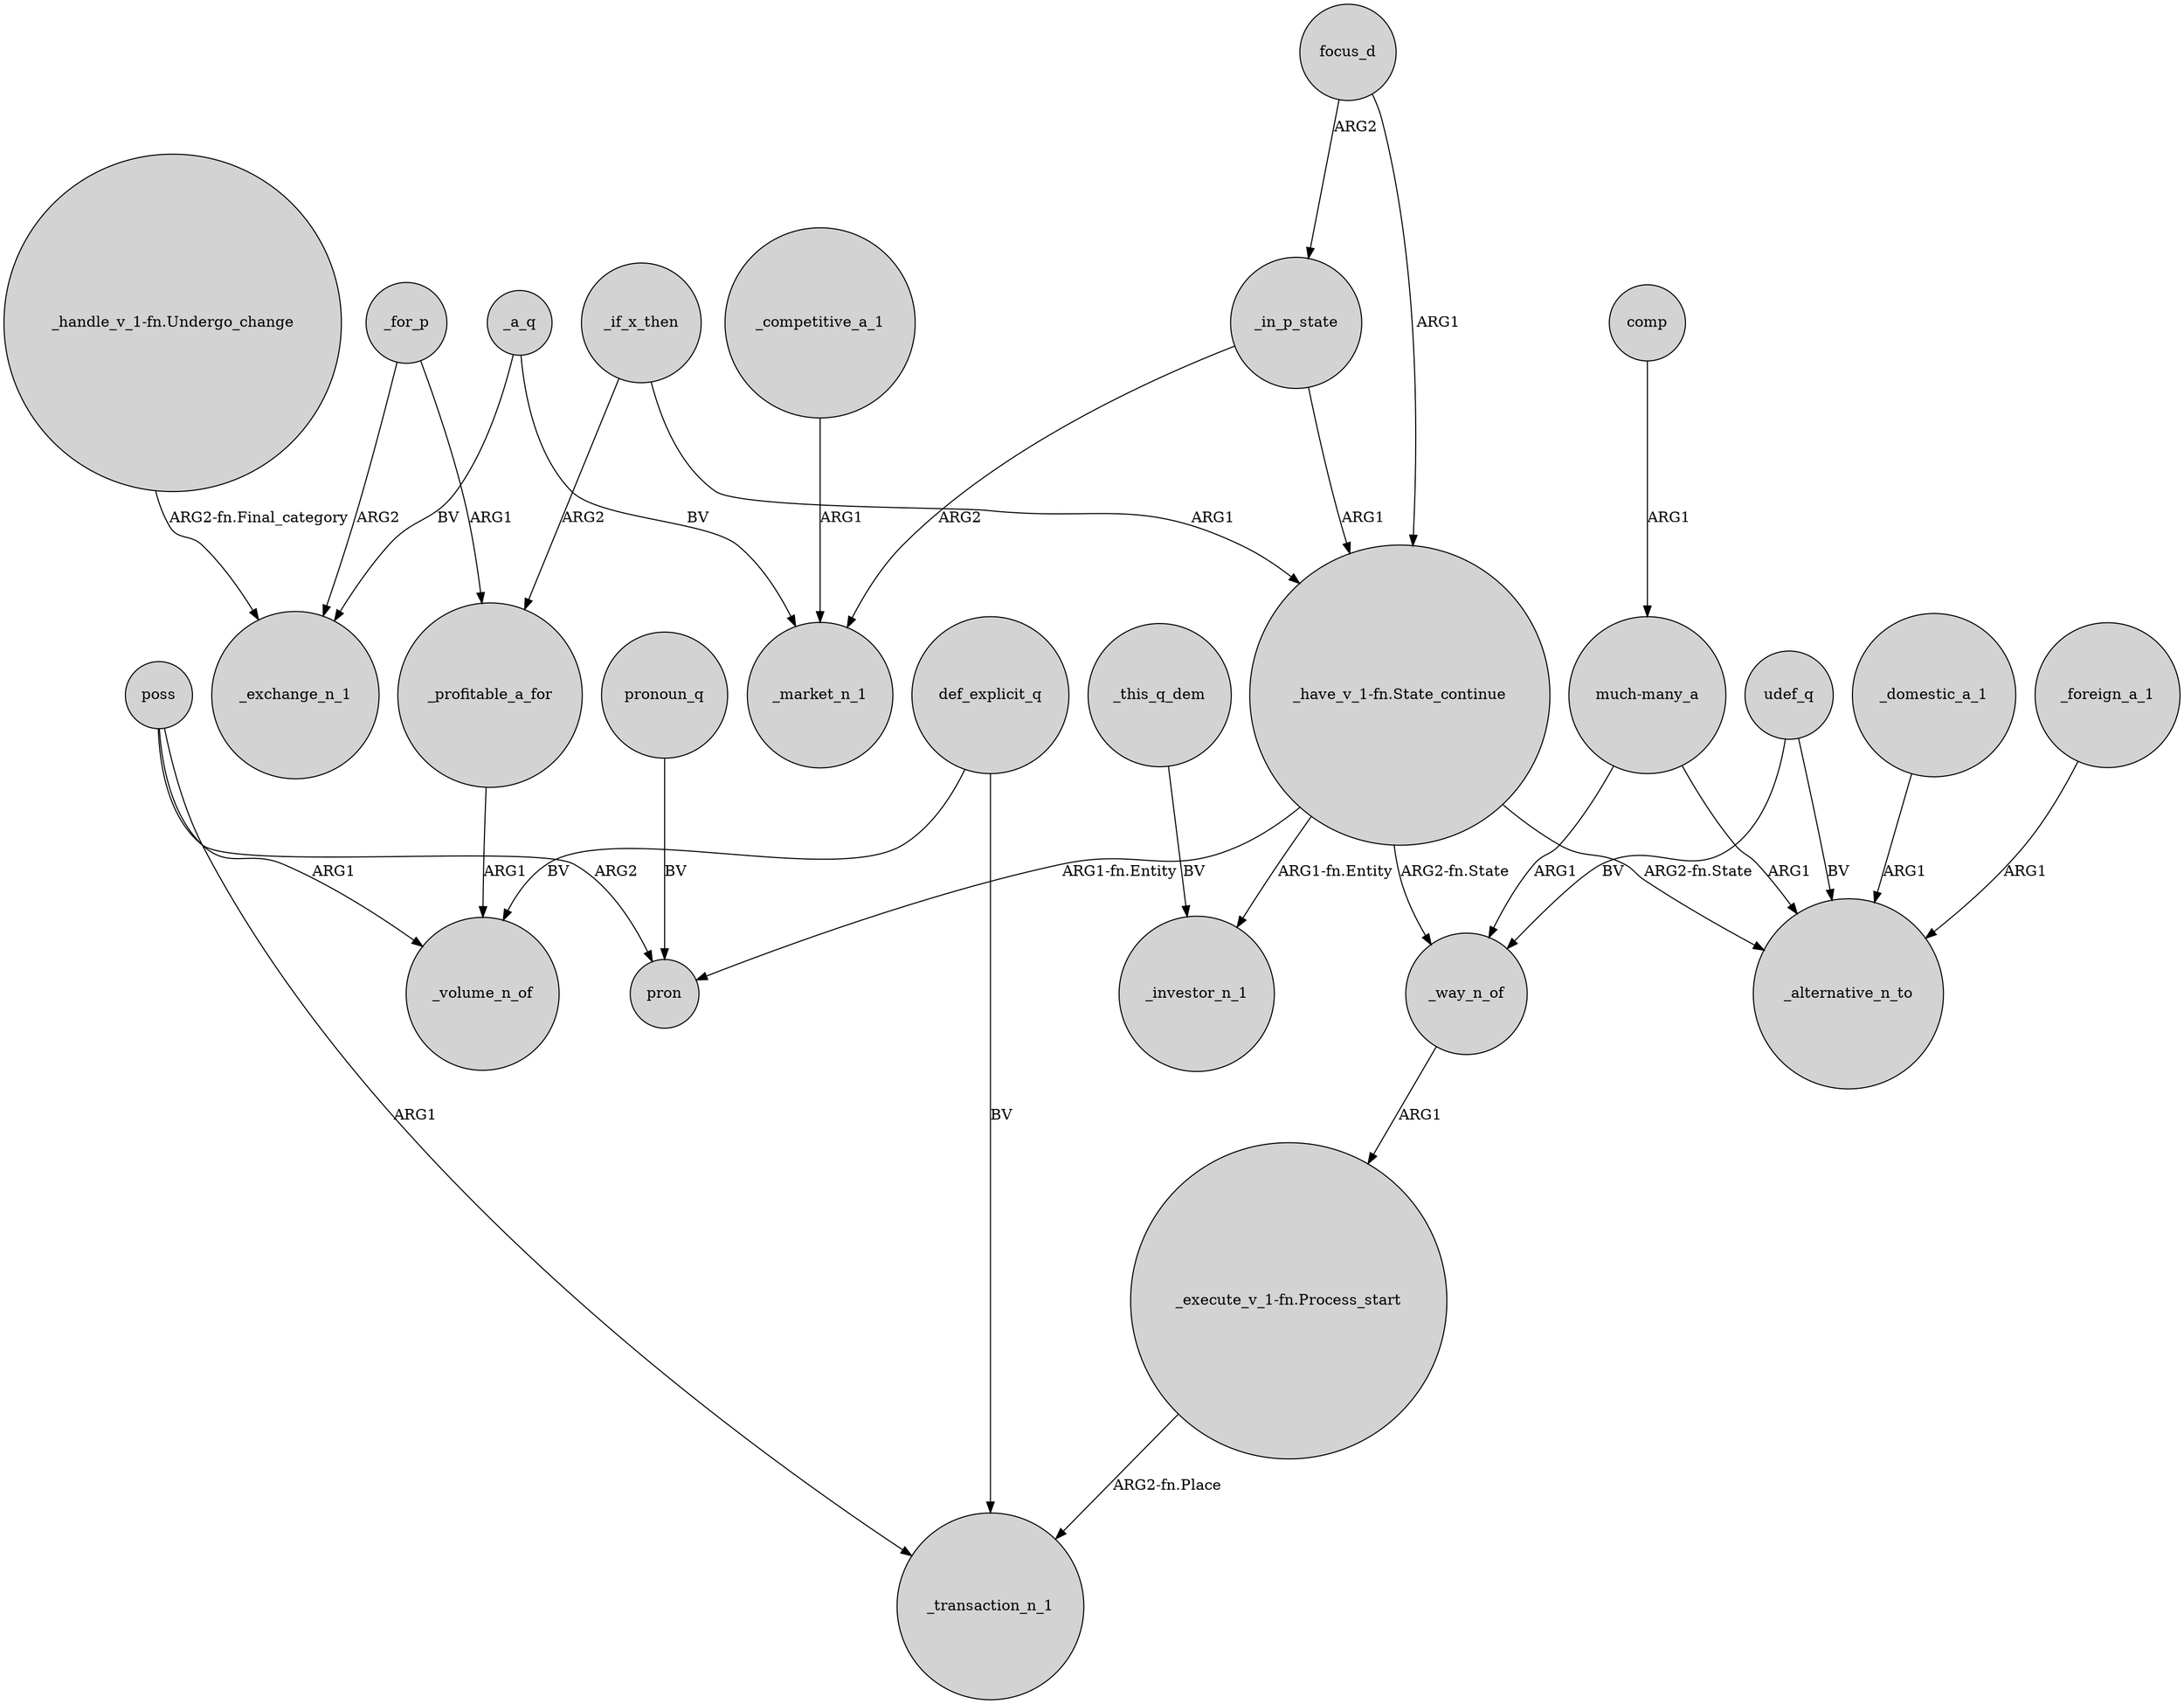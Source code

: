 digraph {
	node [shape=circle style=filled]
	"much-many_a" -> _alternative_n_to [label=ARG1]
	_for_p -> _profitable_a_for [label=ARG1]
	udef_q -> _alternative_n_to [label=BV]
	"_handle_v_1-fn.Undergo_change" -> _exchange_n_1 [label="ARG2-fn.Final_category"]
	focus_d -> _in_p_state [label=ARG2]
	_profitable_a_for -> _volume_n_of [label=ARG1]
	"_have_v_1-fn.State_continue" -> _alternative_n_to [label="ARG2-fn.State"]
	_foreign_a_1 -> _alternative_n_to [label=ARG1]
	poss -> _volume_n_of [label=ARG1]
	"much-many_a" -> _way_n_of [label=ARG1]
	def_explicit_q -> _transaction_n_1 [label=BV]
	_a_q -> _exchange_n_1 [label=BV]
	_competitive_a_1 -> _market_n_1 [label=ARG1]
	_for_p -> _exchange_n_1 [label=ARG2]
	"_have_v_1-fn.State_continue" -> _way_n_of [label="ARG2-fn.State"]
	_if_x_then -> _profitable_a_for [label=ARG2]
	pronoun_q -> pron [label=BV]
	comp -> "much-many_a" [label=ARG1]
	def_explicit_q -> _volume_n_of [label=BV]
	poss -> pron [label=ARG2]
	poss -> _transaction_n_1 [label=ARG1]
	_domestic_a_1 -> _alternative_n_to [label=ARG1]
	"_execute_v_1-fn.Process_start" -> _transaction_n_1 [label="ARG2-fn.Place"]
	_in_p_state -> "_have_v_1-fn.State_continue" [label=ARG1]
	_this_q_dem -> _investor_n_1 [label=BV]
	udef_q -> _way_n_of [label=BV]
	_way_n_of -> "_execute_v_1-fn.Process_start" [label=ARG1]
	"_have_v_1-fn.State_continue" -> pron [label="ARG1-fn.Entity"]
	_a_q -> _market_n_1 [label=BV]
	"_have_v_1-fn.State_continue" -> _investor_n_1 [label="ARG1-fn.Entity"]
	_if_x_then -> "_have_v_1-fn.State_continue" [label=ARG1]
	_in_p_state -> _market_n_1 [label=ARG2]
	focus_d -> "_have_v_1-fn.State_continue" [label=ARG1]
}
